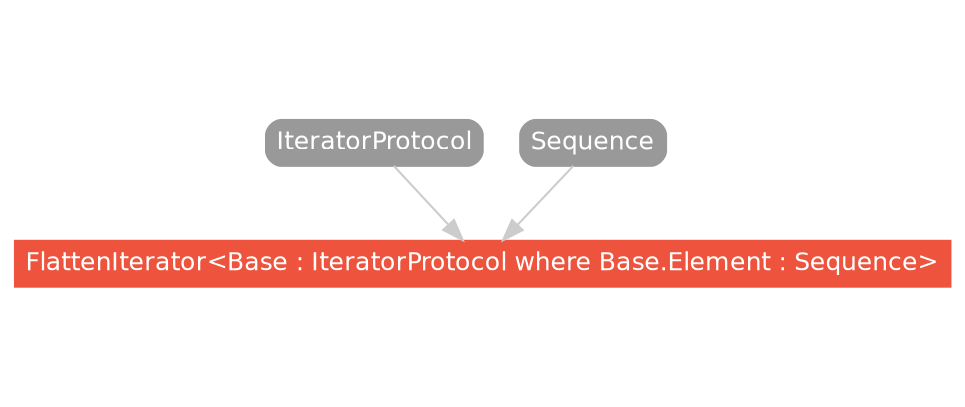 strict digraph "FlattenIterator<Base : IteratorProtocol where Base.Element : Sequence> - Type Hierarchy - SwiftDoc.org" {
    pad="0.1,0.8"
    node [shape=box, style="filled,rounded", color="#999999", fillcolor="#999999", fontcolor=white, fontname=Helvetica, fontnames="Helvetica,sansserif", fontsize=12, margin="0.07,0.05", height="0.3"]
    edge [color="#cccccc"]
    "FlattenIterator<Base : IteratorProtocol where Base.Element : Sequence>" [URL="/type/FlattenIterator/", style="filled", fillcolor="#ee543d", color="#ee543d"]
    "IteratorProtocol" [URL="/protocol/IteratorProtocol/hierarchy/"]
    "Sequence" [URL="/protocol/Sequence/hierarchy/"]    "IteratorProtocol" -> "FlattenIterator<Base : IteratorProtocol where Base.Element : Sequence>"
    "Sequence" -> "FlattenIterator<Base : IteratorProtocol where Base.Element : Sequence>"
    subgraph Types {
        rank = max; "FlattenIterator<Base : IteratorProtocol where Base.Element : Sequence>";
    }
}